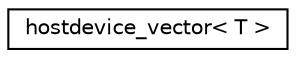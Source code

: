 digraph "Graphical Class Hierarchy"
{
  edge [fontname="Helvetica",fontsize="10",labelfontname="Helvetica",labelfontsize="10"];
  node [fontname="Helvetica",fontsize="10",shape=record];
  rankdir="LR";
  Node0 [label="hostdevice_vector\< T \>",height=0.2,width=0.4,color="black", fillcolor="white", style="filled",URL="$classhostdevice__vector.html",tooltip="A helper class that wraps fixed-length device memory for the GPU, and a mirror host pinned memory for..."];
}
